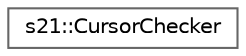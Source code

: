 digraph "Graphical Class Hierarchy"
{
 // LATEX_PDF_SIZE
  bgcolor="transparent";
  edge [fontname=Helvetica,fontsize=10,labelfontname=Helvetica,labelfontsize=10];
  node [fontname=Helvetica,fontsize=10,shape=box,height=0.2,width=0.4];
  rankdir="LR";
  Node0 [label="s21::CursorChecker",height=0.2,width=0.4,color="grey40", fillcolor="white", style="filled",URL="$classs21_1_1CursorChecker.html",tooltip=" "];
}
